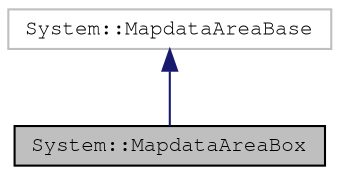 digraph "System::MapdataAreaBox"
{
 // LATEX_PDF_SIZE
  edge [fontname="FreeMono",fontsize="10",labelfontname="FreeMono",labelfontsize="10"];
  node [fontname="FreeMono",fontsize="10",shape=record];
  Node1 [label="System::MapdataAreaBox",height=0.2,width=0.4,color="black", fillcolor="grey75", style="filled", fontcolor="black",tooltip=" "];
  Node2 -> Node1 [dir="back",color="midnightblue",fontsize="10",style="solid",fontname="FreeMono"];
  Node2 [label="System::MapdataAreaBase",height=0.2,width=0.4,color="grey75", fillcolor="white", style="filled",URL="$class_system_1_1_mapdata_area_base.html",tooltip=" "];
}
